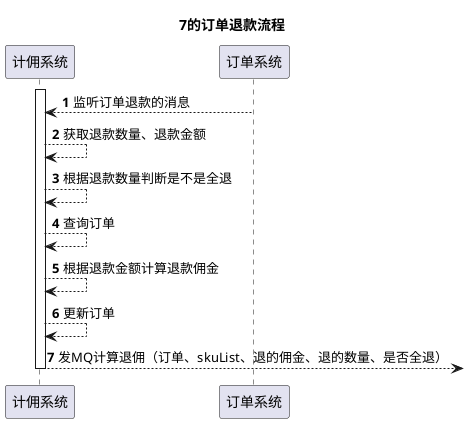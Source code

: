 
@startuml
title 7的订单退款流程
autonumber

activate 计佣系统

订单系统--> 计佣系统: 监听订单退款的消息

计佣系统-->计佣系统:获取退款数量、退款金额

计佣系统-->计佣系统:根据退款数量判断是不是全退

计佣系统-->计佣系统:查询订单

计佣系统-->计佣系统:根据退款金额计算退款佣金

计佣系统-->计佣系统:更新订单

计佣系统-->]:发MQ计算退佣（订单、skuList、退的佣金、退的数量、是否全退）

deactivate 计佣系统


@enduml